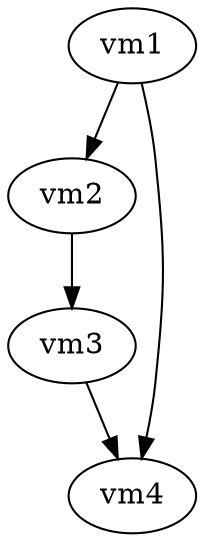 digraph G {
  graph [ hostidtype="hostname", version="1:0",date="10/21/2013"];
    vm1:eth1 -> vm2:eth1;
    vm1:eth2 -> vm4:eth2;
    vm2:eth2 -> vm3:eth1;
    vm3:eth2 -> vm4:eth1;
}
